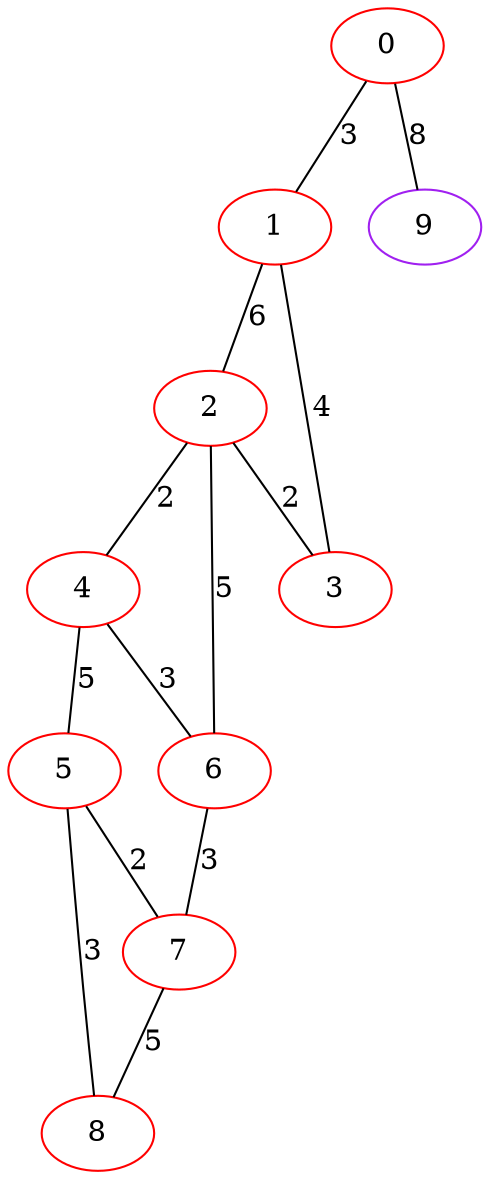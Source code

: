 graph "" {
0 [color=red, weight=1];
1 [color=red, weight=1];
2 [color=red, weight=1];
3 [color=red, weight=1];
4 [color=red, weight=1];
5 [color=red, weight=1];
6 [color=red, weight=1];
7 [color=red, weight=1];
8 [color=red, weight=1];
9 [color=purple, weight=4];
0 -- 1  [key=0, label=3];
0 -- 9  [key=0, label=8];
1 -- 2  [key=0, label=6];
1 -- 3  [key=0, label=4];
2 -- 3  [key=0, label=2];
2 -- 4  [key=0, label=2];
2 -- 6  [key=0, label=5];
4 -- 5  [key=0, label=5];
4 -- 6  [key=0, label=3];
5 -- 8  [key=0, label=3];
5 -- 7  [key=0, label=2];
6 -- 7  [key=0, label=3];
7 -- 8  [key=0, label=5];
}
